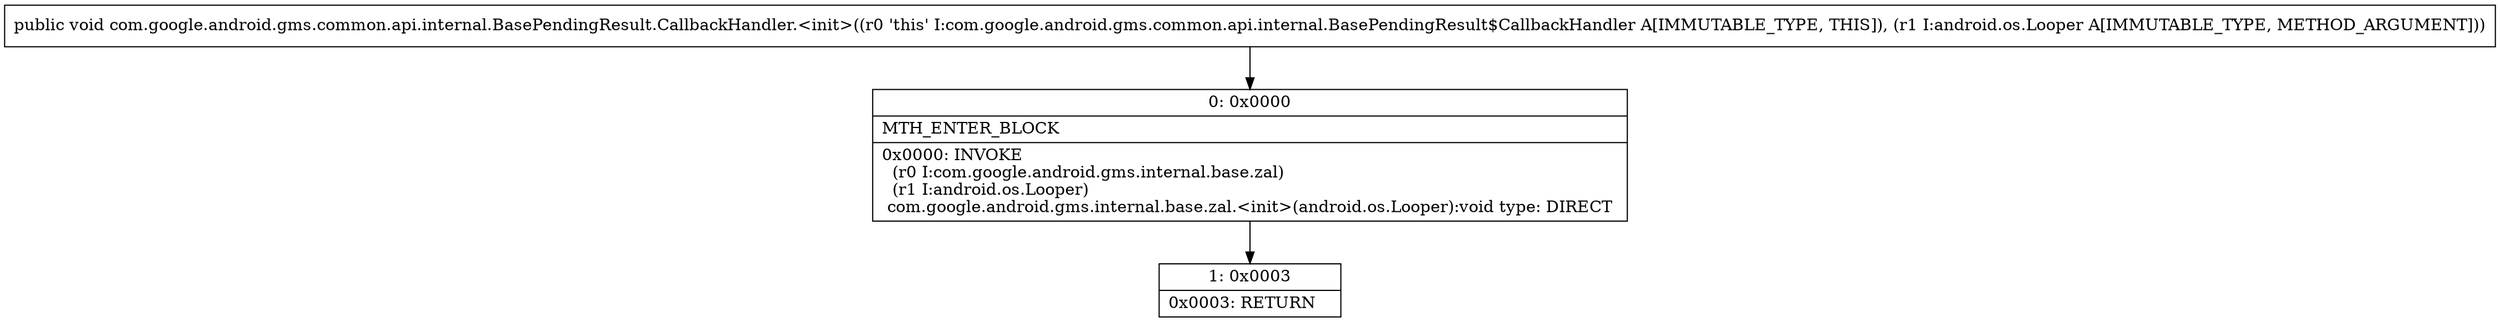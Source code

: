 digraph "CFG forcom.google.android.gms.common.api.internal.BasePendingResult.CallbackHandler.\<init\>(Landroid\/os\/Looper;)V" {
Node_0 [shape=record,label="{0\:\ 0x0000|MTH_ENTER_BLOCK\l|0x0000: INVOKE  \l  (r0 I:com.google.android.gms.internal.base.zal)\l  (r1 I:android.os.Looper)\l com.google.android.gms.internal.base.zal.\<init\>(android.os.Looper):void type: DIRECT \l}"];
Node_1 [shape=record,label="{1\:\ 0x0003|0x0003: RETURN   \l}"];
MethodNode[shape=record,label="{public void com.google.android.gms.common.api.internal.BasePendingResult.CallbackHandler.\<init\>((r0 'this' I:com.google.android.gms.common.api.internal.BasePendingResult$CallbackHandler A[IMMUTABLE_TYPE, THIS]), (r1 I:android.os.Looper A[IMMUTABLE_TYPE, METHOD_ARGUMENT])) }"];
MethodNode -> Node_0;
Node_0 -> Node_1;
}

